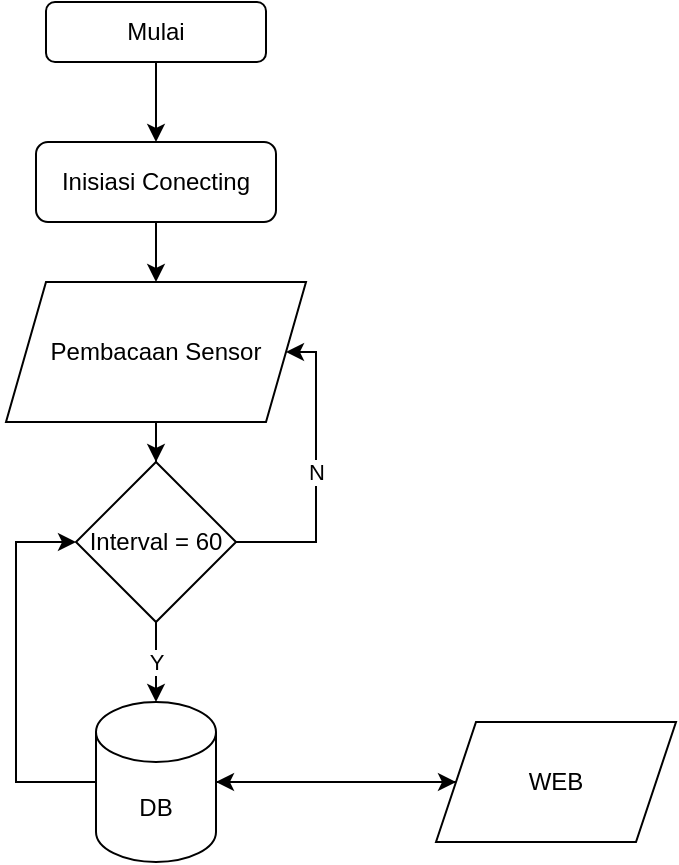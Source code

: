 <mxfile version="20.8.16" type="device"><diagram name="Page-1" id="lmM804npk7jlHjEq09jD"><mxGraphModel dx="979" dy="470" grid="1" gridSize="10" guides="1" tooltips="1" connect="1" arrows="1" fold="1" page="1" pageScale="1" pageWidth="850" pageHeight="1100" math="0" shadow="0"><root><mxCell id="0"/><mxCell id="1" parent="0"/><mxCell id="lwlWXEREpvFqBDNoWqVU-7" style="edgeStyle=orthogonalEdgeStyle;rounded=0;orthogonalLoop=1;jettySize=auto;html=1;entryX=0.5;entryY=0;entryDx=0;entryDy=0;" edge="1" parent="1" source="lwlWXEREpvFqBDNoWqVU-1" target="lwlWXEREpvFqBDNoWqVU-2"><mxGeometry relative="1" as="geometry"/></mxCell><mxCell id="lwlWXEREpvFqBDNoWqVU-1" value="Mulai" style="rounded=1;whiteSpace=wrap;html=1;" vertex="1" parent="1"><mxGeometry x="335" y="170" width="110" height="30" as="geometry"/></mxCell><mxCell id="lwlWXEREpvFqBDNoWqVU-9" style="edgeStyle=orthogonalEdgeStyle;rounded=0;orthogonalLoop=1;jettySize=auto;html=1;entryX=0.5;entryY=0;entryDx=0;entryDy=0;" edge="1" parent="1" source="lwlWXEREpvFqBDNoWqVU-2" target="lwlWXEREpvFqBDNoWqVU-3"><mxGeometry relative="1" as="geometry"/></mxCell><mxCell id="lwlWXEREpvFqBDNoWqVU-2" value="Inisiasi Conecting" style="rounded=1;whiteSpace=wrap;html=1;" vertex="1" parent="1"><mxGeometry x="330" y="240" width="120" height="40" as="geometry"/></mxCell><mxCell id="lwlWXEREpvFqBDNoWqVU-10" style="edgeStyle=orthogonalEdgeStyle;rounded=0;orthogonalLoop=1;jettySize=auto;html=1;" edge="1" parent="1" source="lwlWXEREpvFqBDNoWqVU-3" target="lwlWXEREpvFqBDNoWqVU-6"><mxGeometry relative="1" as="geometry"/></mxCell><mxCell id="lwlWXEREpvFqBDNoWqVU-3" value="Pembacaan Sensor" style="shape=parallelogram;perimeter=parallelogramPerimeter;whiteSpace=wrap;html=1;fixedSize=1;" vertex="1" parent="1"><mxGeometry x="315" y="310" width="150" height="70" as="geometry"/></mxCell><mxCell id="lwlWXEREpvFqBDNoWqVU-13" style="edgeStyle=orthogonalEdgeStyle;rounded=0;orthogonalLoop=1;jettySize=auto;html=1;" edge="1" parent="1" source="lwlWXEREpvFqBDNoWqVU-4" target="lwlWXEREpvFqBDNoWqVU-5"><mxGeometry relative="1" as="geometry"/></mxCell><mxCell id="lwlWXEREpvFqBDNoWqVU-4" value="WEB" style="shape=parallelogram;perimeter=parallelogramPerimeter;whiteSpace=wrap;html=1;fixedSize=1;" vertex="1" parent="1"><mxGeometry x="530" y="530" width="120" height="60" as="geometry"/></mxCell><mxCell id="lwlWXEREpvFqBDNoWqVU-12" style="edgeStyle=orthogonalEdgeStyle;rounded=0;orthogonalLoop=1;jettySize=auto;html=1;" edge="1" parent="1" source="lwlWXEREpvFqBDNoWqVU-5" target="lwlWXEREpvFqBDNoWqVU-4"><mxGeometry relative="1" as="geometry"/></mxCell><mxCell id="lwlWXEREpvFqBDNoWqVU-14" style="edgeStyle=orthogonalEdgeStyle;rounded=0;orthogonalLoop=1;jettySize=auto;html=1;entryX=0;entryY=0.5;entryDx=0;entryDy=0;" edge="1" parent="1" source="lwlWXEREpvFqBDNoWqVU-5" target="lwlWXEREpvFqBDNoWqVU-6"><mxGeometry relative="1" as="geometry"><Array as="points"><mxPoint x="320" y="560"/><mxPoint x="320" y="440"/></Array></mxGeometry></mxCell><mxCell id="lwlWXEREpvFqBDNoWqVU-5" value="DB" style="shape=cylinder3;whiteSpace=wrap;html=1;boundedLbl=1;backgroundOutline=1;size=15;" vertex="1" parent="1"><mxGeometry x="360" y="520" width="60" height="80" as="geometry"/></mxCell><mxCell id="lwlWXEREpvFqBDNoWqVU-11" value="Y" style="edgeStyle=orthogonalEdgeStyle;rounded=0;orthogonalLoop=1;jettySize=auto;html=1;" edge="1" parent="1" source="lwlWXEREpvFqBDNoWqVU-6" target="lwlWXEREpvFqBDNoWqVU-5"><mxGeometry relative="1" as="geometry"/></mxCell><mxCell id="lwlWXEREpvFqBDNoWqVU-15" value="N" style="edgeStyle=orthogonalEdgeStyle;rounded=0;orthogonalLoop=1;jettySize=auto;html=1;entryX=1;entryY=0.5;entryDx=0;entryDy=0;" edge="1" parent="1" source="lwlWXEREpvFqBDNoWqVU-6" target="lwlWXEREpvFqBDNoWqVU-3"><mxGeometry relative="1" as="geometry"><Array as="points"><mxPoint x="470" y="440"/><mxPoint x="470" y="345"/></Array></mxGeometry></mxCell><mxCell id="lwlWXEREpvFqBDNoWqVU-6" value="Interval = 60" style="rhombus;whiteSpace=wrap;html=1;" vertex="1" parent="1"><mxGeometry x="350" y="400" width="80" height="80" as="geometry"/></mxCell></root></mxGraphModel></diagram></mxfile>